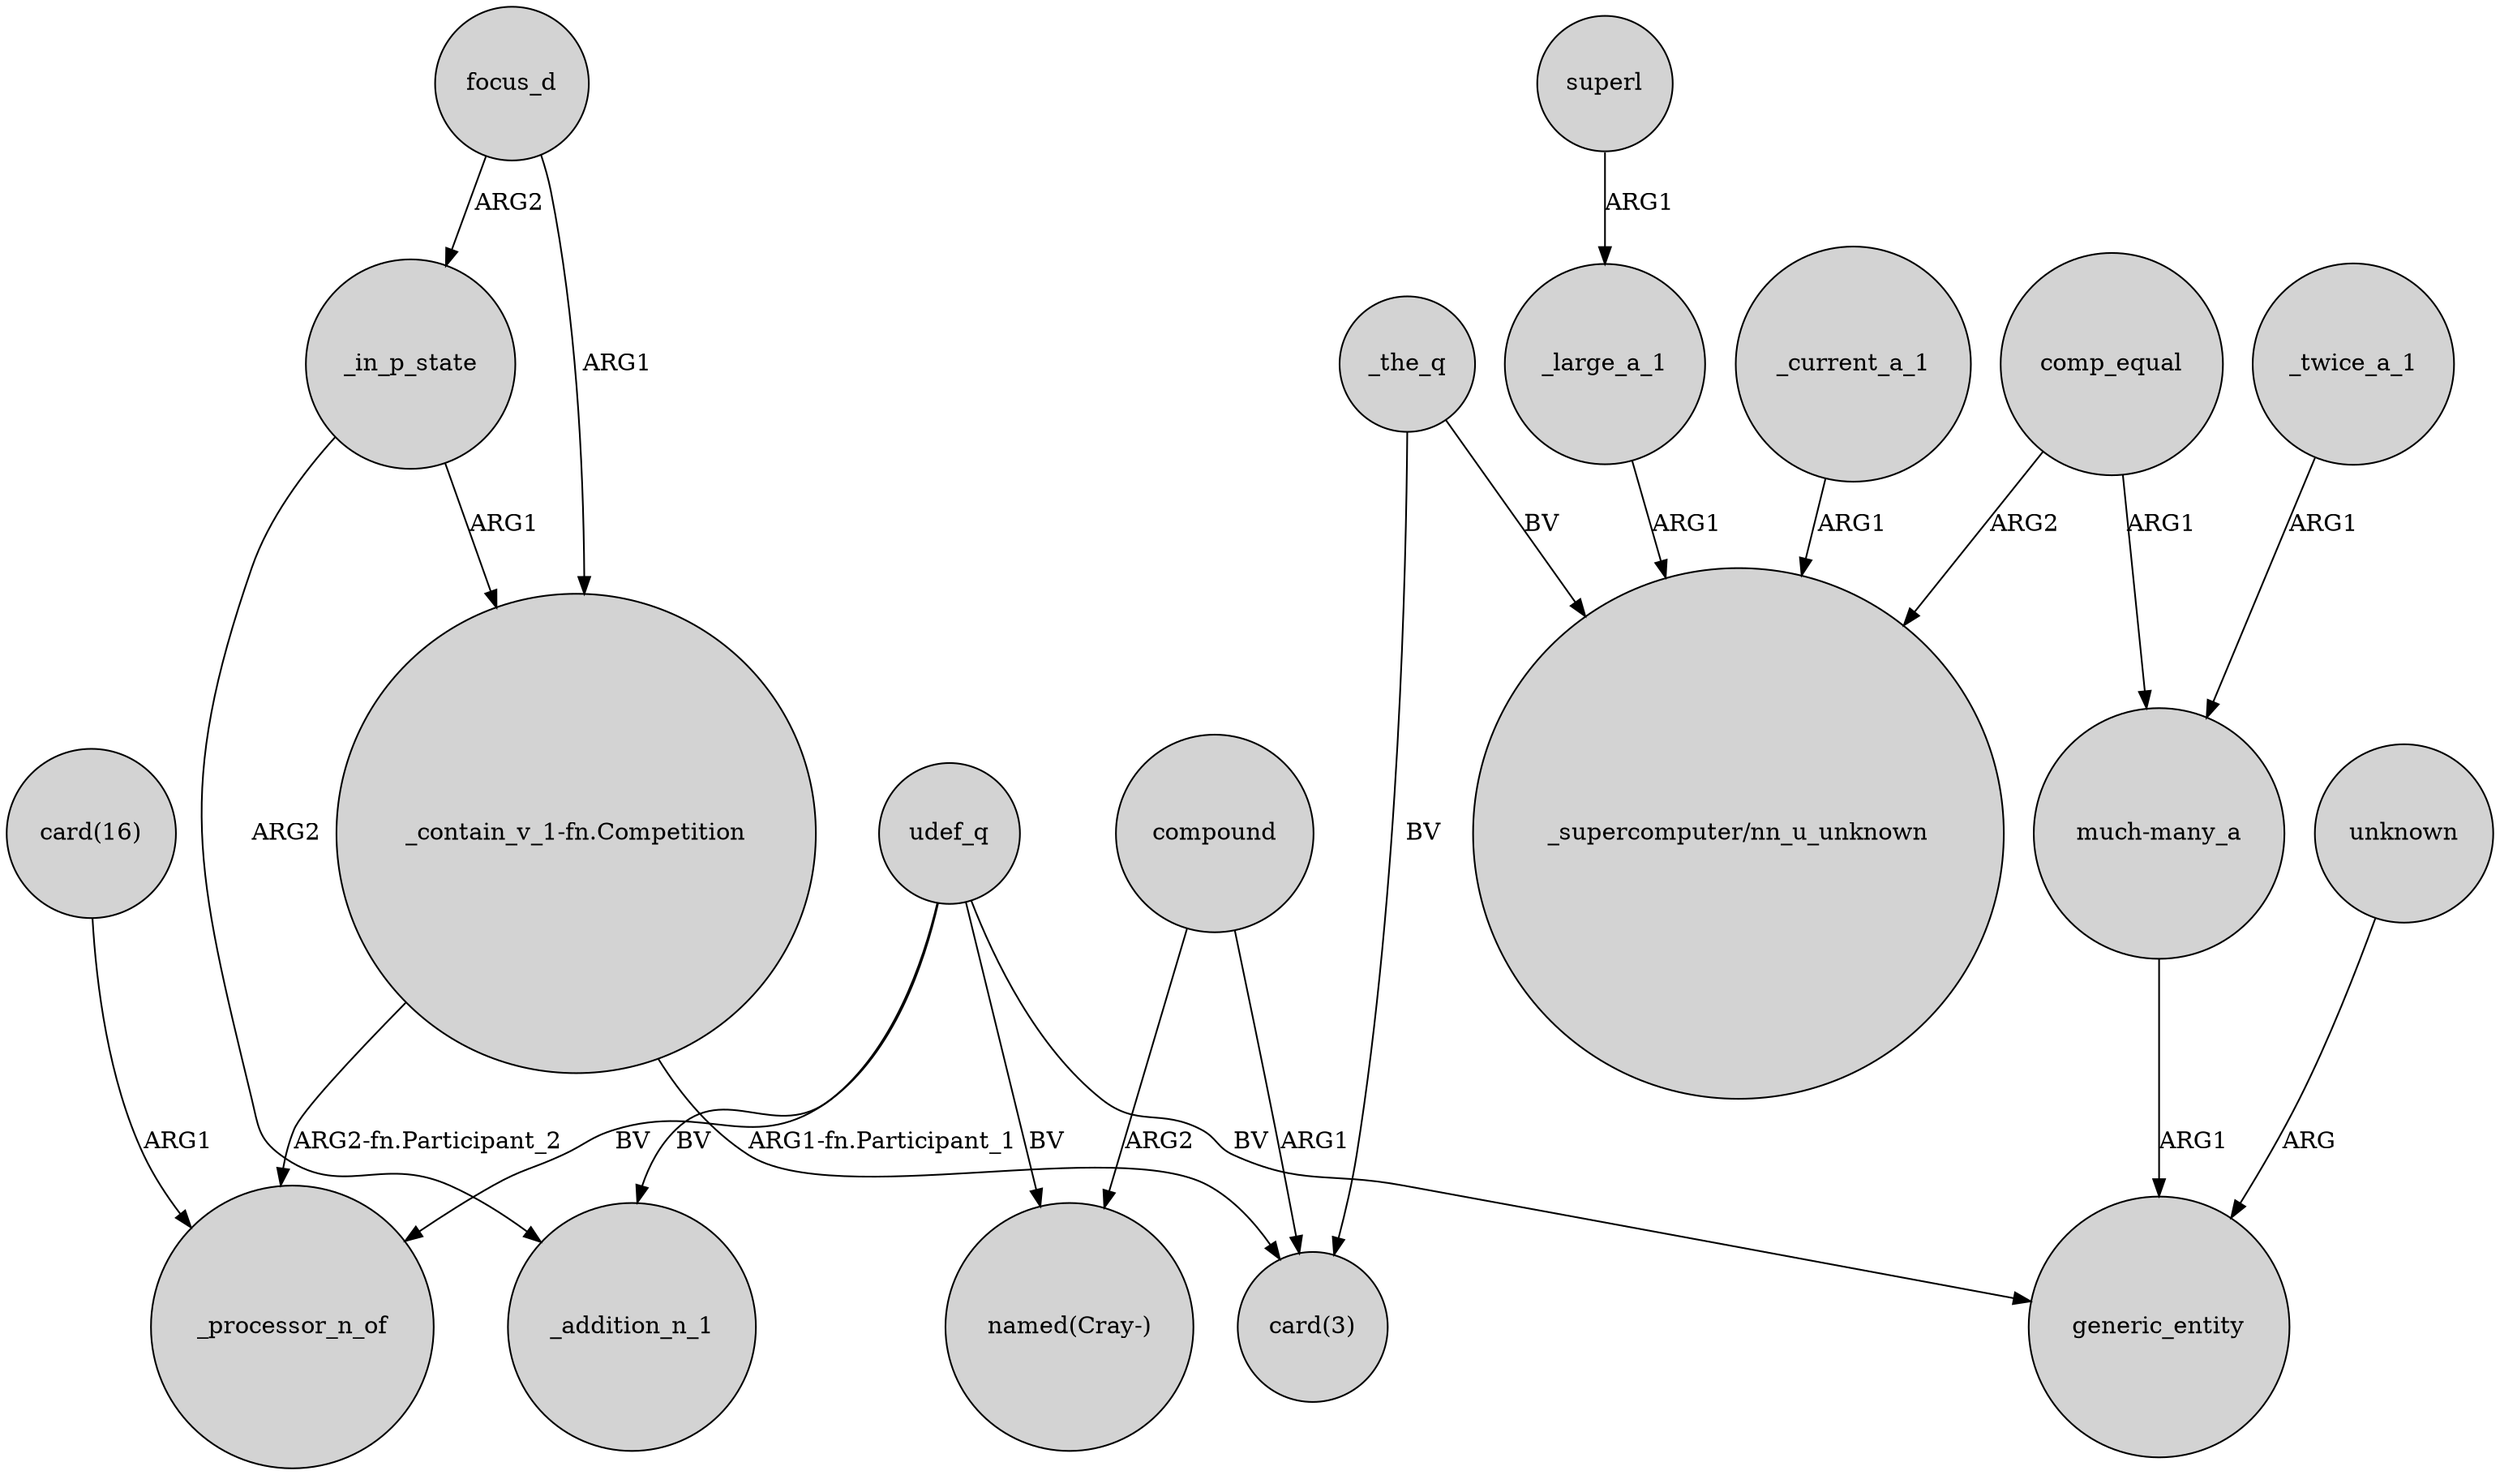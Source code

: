 digraph {
	node [shape=circle style=filled]
	udef_q -> "named(Cray-)" [label=BV]
	_large_a_1 -> "_supercomputer/nn_u_unknown" [label=ARG1]
	_in_p_state -> "_contain_v_1-fn.Competition" [label=ARG1]
	comp_equal -> "_supercomputer/nn_u_unknown" [label=ARG2]
	udef_q -> generic_entity [label=BV]
	udef_q -> _addition_n_1 [label=BV]
	unknown -> generic_entity [label=ARG]
	superl -> _large_a_1 [label=ARG1]
	_current_a_1 -> "_supercomputer/nn_u_unknown" [label=ARG1]
	compound -> "card(3)" [label=ARG1]
	"_contain_v_1-fn.Competition" -> _processor_n_of [label="ARG2-fn.Participant_2"]
	_the_q -> "card(3)" [label=BV]
	focus_d -> "_contain_v_1-fn.Competition" [label=ARG1]
	"_contain_v_1-fn.Competition" -> "card(3)" [label="ARG1-fn.Participant_1"]
	focus_d -> _in_p_state [label=ARG2]
	udef_q -> _processor_n_of [label=BV]
	comp_equal -> "much-many_a" [label=ARG1]
	compound -> "named(Cray-)" [label=ARG2]
	_in_p_state -> _addition_n_1 [label=ARG2]
	"much-many_a" -> generic_entity [label=ARG1]
	"card(16)" -> _processor_n_of [label=ARG1]
	_the_q -> "_supercomputer/nn_u_unknown" [label=BV]
	_twice_a_1 -> "much-many_a" [label=ARG1]
}
